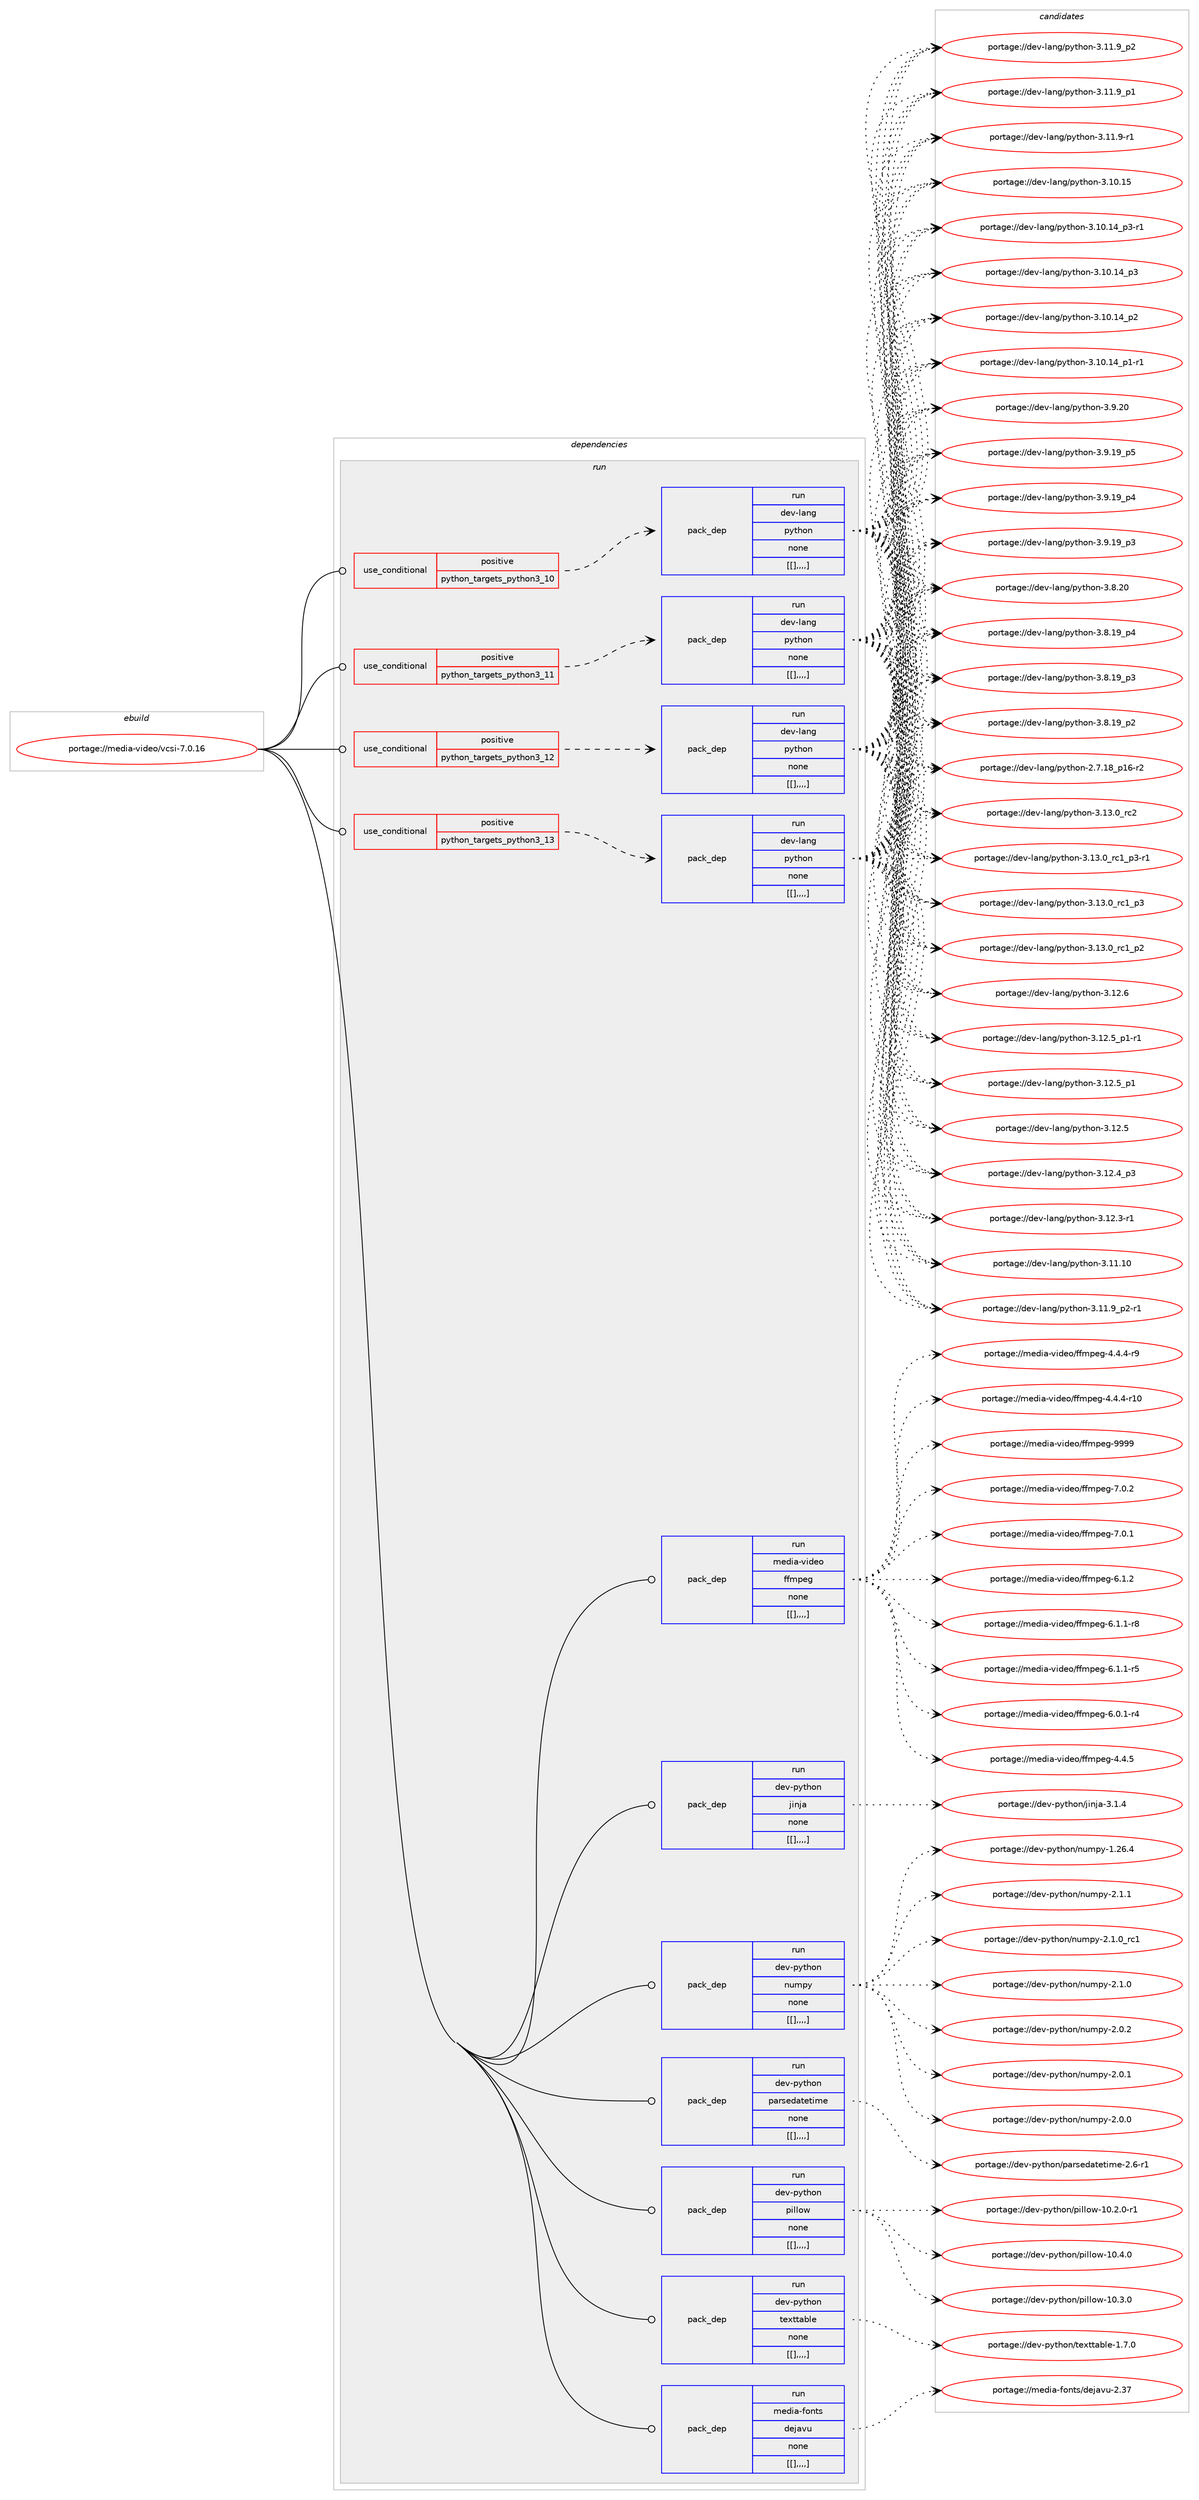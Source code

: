 digraph prolog {

# *************
# Graph options
# *************

newrank=true;
concentrate=true;
compound=true;
graph [rankdir=LR,fontname=Helvetica,fontsize=10,ranksep=1.5];#, ranksep=2.5, nodesep=0.2];
edge  [arrowhead=vee];
node  [fontname=Helvetica,fontsize=10];

# **********
# The ebuild
# **********

subgraph cluster_leftcol {
color=gray;
label=<<i>ebuild</i>>;
id [label="portage://media-video/vcsi-7.0.16", color=red, width=4, href="../media-video/vcsi-7.0.16.svg"];
}

# ****************
# The dependencies
# ****************

subgraph cluster_midcol {
color=gray;
label=<<i>dependencies</i>>;
subgraph cluster_compile {
fillcolor="#eeeeee";
style=filled;
label=<<i>compile</i>>;
}
subgraph cluster_compileandrun {
fillcolor="#eeeeee";
style=filled;
label=<<i>compile and run</i>>;
}
subgraph cluster_run {
fillcolor="#eeeeee";
style=filled;
label=<<i>run</i>>;
subgraph cond90330 {
dependency352501 [label=<<TABLE BORDER="0" CELLBORDER="1" CELLSPACING="0" CELLPADDING="4"><TR><TD ROWSPAN="3" CELLPADDING="10">use_conditional</TD></TR><TR><TD>positive</TD></TR><TR><TD>python_targets_python3_10</TD></TR></TABLE>>, shape=none, color=red];
subgraph pack259471 {
dependency352502 [label=<<TABLE BORDER="0" CELLBORDER="1" CELLSPACING="0" CELLPADDING="4" WIDTH="220"><TR><TD ROWSPAN="6" CELLPADDING="30">pack_dep</TD></TR><TR><TD WIDTH="110">run</TD></TR><TR><TD>dev-lang</TD></TR><TR><TD>python</TD></TR><TR><TD>none</TD></TR><TR><TD>[[],,,,]</TD></TR></TABLE>>, shape=none, color=blue];
}
dependency352501:e -> dependency352502:w [weight=20,style="dashed",arrowhead="vee"];
}
id:e -> dependency352501:w [weight=20,style="solid",arrowhead="odot"];
subgraph cond90331 {
dependency352503 [label=<<TABLE BORDER="0" CELLBORDER="1" CELLSPACING="0" CELLPADDING="4"><TR><TD ROWSPAN="3" CELLPADDING="10">use_conditional</TD></TR><TR><TD>positive</TD></TR><TR><TD>python_targets_python3_11</TD></TR></TABLE>>, shape=none, color=red];
subgraph pack259472 {
dependency352504 [label=<<TABLE BORDER="0" CELLBORDER="1" CELLSPACING="0" CELLPADDING="4" WIDTH="220"><TR><TD ROWSPAN="6" CELLPADDING="30">pack_dep</TD></TR><TR><TD WIDTH="110">run</TD></TR><TR><TD>dev-lang</TD></TR><TR><TD>python</TD></TR><TR><TD>none</TD></TR><TR><TD>[[],,,,]</TD></TR></TABLE>>, shape=none, color=blue];
}
dependency352503:e -> dependency352504:w [weight=20,style="dashed",arrowhead="vee"];
}
id:e -> dependency352503:w [weight=20,style="solid",arrowhead="odot"];
subgraph cond90332 {
dependency352505 [label=<<TABLE BORDER="0" CELLBORDER="1" CELLSPACING="0" CELLPADDING="4"><TR><TD ROWSPAN="3" CELLPADDING="10">use_conditional</TD></TR><TR><TD>positive</TD></TR><TR><TD>python_targets_python3_12</TD></TR></TABLE>>, shape=none, color=red];
subgraph pack259473 {
dependency352506 [label=<<TABLE BORDER="0" CELLBORDER="1" CELLSPACING="0" CELLPADDING="4" WIDTH="220"><TR><TD ROWSPAN="6" CELLPADDING="30">pack_dep</TD></TR><TR><TD WIDTH="110">run</TD></TR><TR><TD>dev-lang</TD></TR><TR><TD>python</TD></TR><TR><TD>none</TD></TR><TR><TD>[[],,,,]</TD></TR></TABLE>>, shape=none, color=blue];
}
dependency352505:e -> dependency352506:w [weight=20,style="dashed",arrowhead="vee"];
}
id:e -> dependency352505:w [weight=20,style="solid",arrowhead="odot"];
subgraph cond90333 {
dependency352507 [label=<<TABLE BORDER="0" CELLBORDER="1" CELLSPACING="0" CELLPADDING="4"><TR><TD ROWSPAN="3" CELLPADDING="10">use_conditional</TD></TR><TR><TD>positive</TD></TR><TR><TD>python_targets_python3_13</TD></TR></TABLE>>, shape=none, color=red];
subgraph pack259474 {
dependency352508 [label=<<TABLE BORDER="0" CELLBORDER="1" CELLSPACING="0" CELLPADDING="4" WIDTH="220"><TR><TD ROWSPAN="6" CELLPADDING="30">pack_dep</TD></TR><TR><TD WIDTH="110">run</TD></TR><TR><TD>dev-lang</TD></TR><TR><TD>python</TD></TR><TR><TD>none</TD></TR><TR><TD>[[],,,,]</TD></TR></TABLE>>, shape=none, color=blue];
}
dependency352507:e -> dependency352508:w [weight=20,style="dashed",arrowhead="vee"];
}
id:e -> dependency352507:w [weight=20,style="solid",arrowhead="odot"];
subgraph pack259475 {
dependency352509 [label=<<TABLE BORDER="0" CELLBORDER="1" CELLSPACING="0" CELLPADDING="4" WIDTH="220"><TR><TD ROWSPAN="6" CELLPADDING="30">pack_dep</TD></TR><TR><TD WIDTH="110">run</TD></TR><TR><TD>dev-python</TD></TR><TR><TD>jinja</TD></TR><TR><TD>none</TD></TR><TR><TD>[[],,,,]</TD></TR></TABLE>>, shape=none, color=blue];
}
id:e -> dependency352509:w [weight=20,style="solid",arrowhead="odot"];
subgraph pack259476 {
dependency352510 [label=<<TABLE BORDER="0" CELLBORDER="1" CELLSPACING="0" CELLPADDING="4" WIDTH="220"><TR><TD ROWSPAN="6" CELLPADDING="30">pack_dep</TD></TR><TR><TD WIDTH="110">run</TD></TR><TR><TD>dev-python</TD></TR><TR><TD>numpy</TD></TR><TR><TD>none</TD></TR><TR><TD>[[],,,,]</TD></TR></TABLE>>, shape=none, color=blue];
}
id:e -> dependency352510:w [weight=20,style="solid",arrowhead="odot"];
subgraph pack259477 {
dependency352511 [label=<<TABLE BORDER="0" CELLBORDER="1" CELLSPACING="0" CELLPADDING="4" WIDTH="220"><TR><TD ROWSPAN="6" CELLPADDING="30">pack_dep</TD></TR><TR><TD WIDTH="110">run</TD></TR><TR><TD>dev-python</TD></TR><TR><TD>parsedatetime</TD></TR><TR><TD>none</TD></TR><TR><TD>[[],,,,]</TD></TR></TABLE>>, shape=none, color=blue];
}
id:e -> dependency352511:w [weight=20,style="solid",arrowhead="odot"];
subgraph pack259478 {
dependency352512 [label=<<TABLE BORDER="0" CELLBORDER="1" CELLSPACING="0" CELLPADDING="4" WIDTH="220"><TR><TD ROWSPAN="6" CELLPADDING="30">pack_dep</TD></TR><TR><TD WIDTH="110">run</TD></TR><TR><TD>dev-python</TD></TR><TR><TD>pillow</TD></TR><TR><TD>none</TD></TR><TR><TD>[[],,,,]</TD></TR></TABLE>>, shape=none, color=blue];
}
id:e -> dependency352512:w [weight=20,style="solid",arrowhead="odot"];
subgraph pack259479 {
dependency352513 [label=<<TABLE BORDER="0" CELLBORDER="1" CELLSPACING="0" CELLPADDING="4" WIDTH="220"><TR><TD ROWSPAN="6" CELLPADDING="30">pack_dep</TD></TR><TR><TD WIDTH="110">run</TD></TR><TR><TD>dev-python</TD></TR><TR><TD>texttable</TD></TR><TR><TD>none</TD></TR><TR><TD>[[],,,,]</TD></TR></TABLE>>, shape=none, color=blue];
}
id:e -> dependency352513:w [weight=20,style="solid",arrowhead="odot"];
subgraph pack259480 {
dependency352514 [label=<<TABLE BORDER="0" CELLBORDER="1" CELLSPACING="0" CELLPADDING="4" WIDTH="220"><TR><TD ROWSPAN="6" CELLPADDING="30">pack_dep</TD></TR><TR><TD WIDTH="110">run</TD></TR><TR><TD>media-fonts</TD></TR><TR><TD>dejavu</TD></TR><TR><TD>none</TD></TR><TR><TD>[[],,,,]</TD></TR></TABLE>>, shape=none, color=blue];
}
id:e -> dependency352514:w [weight=20,style="solid",arrowhead="odot"];
subgraph pack259481 {
dependency352515 [label=<<TABLE BORDER="0" CELLBORDER="1" CELLSPACING="0" CELLPADDING="4" WIDTH="220"><TR><TD ROWSPAN="6" CELLPADDING="30">pack_dep</TD></TR><TR><TD WIDTH="110">run</TD></TR><TR><TD>media-video</TD></TR><TR><TD>ffmpeg</TD></TR><TR><TD>none</TD></TR><TR><TD>[[],,,,]</TD></TR></TABLE>>, shape=none, color=blue];
}
id:e -> dependency352515:w [weight=20,style="solid",arrowhead="odot"];
}
}

# **************
# The candidates
# **************

subgraph cluster_choices {
rank=same;
color=gray;
label=<<i>candidates</i>>;

subgraph choice259471 {
color=black;
nodesep=1;
choice10010111845108971101034711212111610411111045514649514648951149950 [label="portage://dev-lang/python-3.13.0_rc2", color=red, width=4,href="../dev-lang/python-3.13.0_rc2.svg"];
choice1001011184510897110103471121211161041111104551464951464895114994995112514511449 [label="portage://dev-lang/python-3.13.0_rc1_p3-r1", color=red, width=4,href="../dev-lang/python-3.13.0_rc1_p3-r1.svg"];
choice100101118451089711010347112121116104111110455146495146489511499499511251 [label="portage://dev-lang/python-3.13.0_rc1_p3", color=red, width=4,href="../dev-lang/python-3.13.0_rc1_p3.svg"];
choice100101118451089711010347112121116104111110455146495146489511499499511250 [label="portage://dev-lang/python-3.13.0_rc1_p2", color=red, width=4,href="../dev-lang/python-3.13.0_rc1_p2.svg"];
choice10010111845108971101034711212111610411111045514649504654 [label="portage://dev-lang/python-3.12.6", color=red, width=4,href="../dev-lang/python-3.12.6.svg"];
choice1001011184510897110103471121211161041111104551464950465395112494511449 [label="portage://dev-lang/python-3.12.5_p1-r1", color=red, width=4,href="../dev-lang/python-3.12.5_p1-r1.svg"];
choice100101118451089711010347112121116104111110455146495046539511249 [label="portage://dev-lang/python-3.12.5_p1", color=red, width=4,href="../dev-lang/python-3.12.5_p1.svg"];
choice10010111845108971101034711212111610411111045514649504653 [label="portage://dev-lang/python-3.12.5", color=red, width=4,href="../dev-lang/python-3.12.5.svg"];
choice100101118451089711010347112121116104111110455146495046529511251 [label="portage://dev-lang/python-3.12.4_p3", color=red, width=4,href="../dev-lang/python-3.12.4_p3.svg"];
choice100101118451089711010347112121116104111110455146495046514511449 [label="portage://dev-lang/python-3.12.3-r1", color=red, width=4,href="../dev-lang/python-3.12.3-r1.svg"];
choice1001011184510897110103471121211161041111104551464949464948 [label="portage://dev-lang/python-3.11.10", color=red, width=4,href="../dev-lang/python-3.11.10.svg"];
choice1001011184510897110103471121211161041111104551464949465795112504511449 [label="portage://dev-lang/python-3.11.9_p2-r1", color=red, width=4,href="../dev-lang/python-3.11.9_p2-r1.svg"];
choice100101118451089711010347112121116104111110455146494946579511250 [label="portage://dev-lang/python-3.11.9_p2", color=red, width=4,href="../dev-lang/python-3.11.9_p2.svg"];
choice100101118451089711010347112121116104111110455146494946579511249 [label="portage://dev-lang/python-3.11.9_p1", color=red, width=4,href="../dev-lang/python-3.11.9_p1.svg"];
choice100101118451089711010347112121116104111110455146494946574511449 [label="portage://dev-lang/python-3.11.9-r1", color=red, width=4,href="../dev-lang/python-3.11.9-r1.svg"];
choice1001011184510897110103471121211161041111104551464948464953 [label="portage://dev-lang/python-3.10.15", color=red, width=4,href="../dev-lang/python-3.10.15.svg"];
choice100101118451089711010347112121116104111110455146494846495295112514511449 [label="portage://dev-lang/python-3.10.14_p3-r1", color=red, width=4,href="../dev-lang/python-3.10.14_p3-r1.svg"];
choice10010111845108971101034711212111610411111045514649484649529511251 [label="portage://dev-lang/python-3.10.14_p3", color=red, width=4,href="../dev-lang/python-3.10.14_p3.svg"];
choice10010111845108971101034711212111610411111045514649484649529511250 [label="portage://dev-lang/python-3.10.14_p2", color=red, width=4,href="../dev-lang/python-3.10.14_p2.svg"];
choice100101118451089711010347112121116104111110455146494846495295112494511449 [label="portage://dev-lang/python-3.10.14_p1-r1", color=red, width=4,href="../dev-lang/python-3.10.14_p1-r1.svg"];
choice10010111845108971101034711212111610411111045514657465048 [label="portage://dev-lang/python-3.9.20", color=red, width=4,href="../dev-lang/python-3.9.20.svg"];
choice100101118451089711010347112121116104111110455146574649579511253 [label="portage://dev-lang/python-3.9.19_p5", color=red, width=4,href="../dev-lang/python-3.9.19_p5.svg"];
choice100101118451089711010347112121116104111110455146574649579511252 [label="portage://dev-lang/python-3.9.19_p4", color=red, width=4,href="../dev-lang/python-3.9.19_p4.svg"];
choice100101118451089711010347112121116104111110455146574649579511251 [label="portage://dev-lang/python-3.9.19_p3", color=red, width=4,href="../dev-lang/python-3.9.19_p3.svg"];
choice10010111845108971101034711212111610411111045514656465048 [label="portage://dev-lang/python-3.8.20", color=red, width=4,href="../dev-lang/python-3.8.20.svg"];
choice100101118451089711010347112121116104111110455146564649579511252 [label="portage://dev-lang/python-3.8.19_p4", color=red, width=4,href="../dev-lang/python-3.8.19_p4.svg"];
choice100101118451089711010347112121116104111110455146564649579511251 [label="portage://dev-lang/python-3.8.19_p3", color=red, width=4,href="../dev-lang/python-3.8.19_p3.svg"];
choice100101118451089711010347112121116104111110455146564649579511250 [label="portage://dev-lang/python-3.8.19_p2", color=red, width=4,href="../dev-lang/python-3.8.19_p2.svg"];
choice100101118451089711010347112121116104111110455046554649569511249544511450 [label="portage://dev-lang/python-2.7.18_p16-r2", color=red, width=4,href="../dev-lang/python-2.7.18_p16-r2.svg"];
dependency352502:e -> choice10010111845108971101034711212111610411111045514649514648951149950:w [style=dotted,weight="100"];
dependency352502:e -> choice1001011184510897110103471121211161041111104551464951464895114994995112514511449:w [style=dotted,weight="100"];
dependency352502:e -> choice100101118451089711010347112121116104111110455146495146489511499499511251:w [style=dotted,weight="100"];
dependency352502:e -> choice100101118451089711010347112121116104111110455146495146489511499499511250:w [style=dotted,weight="100"];
dependency352502:e -> choice10010111845108971101034711212111610411111045514649504654:w [style=dotted,weight="100"];
dependency352502:e -> choice1001011184510897110103471121211161041111104551464950465395112494511449:w [style=dotted,weight="100"];
dependency352502:e -> choice100101118451089711010347112121116104111110455146495046539511249:w [style=dotted,weight="100"];
dependency352502:e -> choice10010111845108971101034711212111610411111045514649504653:w [style=dotted,weight="100"];
dependency352502:e -> choice100101118451089711010347112121116104111110455146495046529511251:w [style=dotted,weight="100"];
dependency352502:e -> choice100101118451089711010347112121116104111110455146495046514511449:w [style=dotted,weight="100"];
dependency352502:e -> choice1001011184510897110103471121211161041111104551464949464948:w [style=dotted,weight="100"];
dependency352502:e -> choice1001011184510897110103471121211161041111104551464949465795112504511449:w [style=dotted,weight="100"];
dependency352502:e -> choice100101118451089711010347112121116104111110455146494946579511250:w [style=dotted,weight="100"];
dependency352502:e -> choice100101118451089711010347112121116104111110455146494946579511249:w [style=dotted,weight="100"];
dependency352502:e -> choice100101118451089711010347112121116104111110455146494946574511449:w [style=dotted,weight="100"];
dependency352502:e -> choice1001011184510897110103471121211161041111104551464948464953:w [style=dotted,weight="100"];
dependency352502:e -> choice100101118451089711010347112121116104111110455146494846495295112514511449:w [style=dotted,weight="100"];
dependency352502:e -> choice10010111845108971101034711212111610411111045514649484649529511251:w [style=dotted,weight="100"];
dependency352502:e -> choice10010111845108971101034711212111610411111045514649484649529511250:w [style=dotted,weight="100"];
dependency352502:e -> choice100101118451089711010347112121116104111110455146494846495295112494511449:w [style=dotted,weight="100"];
dependency352502:e -> choice10010111845108971101034711212111610411111045514657465048:w [style=dotted,weight="100"];
dependency352502:e -> choice100101118451089711010347112121116104111110455146574649579511253:w [style=dotted,weight="100"];
dependency352502:e -> choice100101118451089711010347112121116104111110455146574649579511252:w [style=dotted,weight="100"];
dependency352502:e -> choice100101118451089711010347112121116104111110455146574649579511251:w [style=dotted,weight="100"];
dependency352502:e -> choice10010111845108971101034711212111610411111045514656465048:w [style=dotted,weight="100"];
dependency352502:e -> choice100101118451089711010347112121116104111110455146564649579511252:w [style=dotted,weight="100"];
dependency352502:e -> choice100101118451089711010347112121116104111110455146564649579511251:w [style=dotted,weight="100"];
dependency352502:e -> choice100101118451089711010347112121116104111110455146564649579511250:w [style=dotted,weight="100"];
dependency352502:e -> choice100101118451089711010347112121116104111110455046554649569511249544511450:w [style=dotted,weight="100"];
}
subgraph choice259472 {
color=black;
nodesep=1;
choice10010111845108971101034711212111610411111045514649514648951149950 [label="portage://dev-lang/python-3.13.0_rc2", color=red, width=4,href="../dev-lang/python-3.13.0_rc2.svg"];
choice1001011184510897110103471121211161041111104551464951464895114994995112514511449 [label="portage://dev-lang/python-3.13.0_rc1_p3-r1", color=red, width=4,href="../dev-lang/python-3.13.0_rc1_p3-r1.svg"];
choice100101118451089711010347112121116104111110455146495146489511499499511251 [label="portage://dev-lang/python-3.13.0_rc1_p3", color=red, width=4,href="../dev-lang/python-3.13.0_rc1_p3.svg"];
choice100101118451089711010347112121116104111110455146495146489511499499511250 [label="portage://dev-lang/python-3.13.0_rc1_p2", color=red, width=4,href="../dev-lang/python-3.13.0_rc1_p2.svg"];
choice10010111845108971101034711212111610411111045514649504654 [label="portage://dev-lang/python-3.12.6", color=red, width=4,href="../dev-lang/python-3.12.6.svg"];
choice1001011184510897110103471121211161041111104551464950465395112494511449 [label="portage://dev-lang/python-3.12.5_p1-r1", color=red, width=4,href="../dev-lang/python-3.12.5_p1-r1.svg"];
choice100101118451089711010347112121116104111110455146495046539511249 [label="portage://dev-lang/python-3.12.5_p1", color=red, width=4,href="../dev-lang/python-3.12.5_p1.svg"];
choice10010111845108971101034711212111610411111045514649504653 [label="portage://dev-lang/python-3.12.5", color=red, width=4,href="../dev-lang/python-3.12.5.svg"];
choice100101118451089711010347112121116104111110455146495046529511251 [label="portage://dev-lang/python-3.12.4_p3", color=red, width=4,href="../dev-lang/python-3.12.4_p3.svg"];
choice100101118451089711010347112121116104111110455146495046514511449 [label="portage://dev-lang/python-3.12.3-r1", color=red, width=4,href="../dev-lang/python-3.12.3-r1.svg"];
choice1001011184510897110103471121211161041111104551464949464948 [label="portage://dev-lang/python-3.11.10", color=red, width=4,href="../dev-lang/python-3.11.10.svg"];
choice1001011184510897110103471121211161041111104551464949465795112504511449 [label="portage://dev-lang/python-3.11.9_p2-r1", color=red, width=4,href="../dev-lang/python-3.11.9_p2-r1.svg"];
choice100101118451089711010347112121116104111110455146494946579511250 [label="portage://dev-lang/python-3.11.9_p2", color=red, width=4,href="../dev-lang/python-3.11.9_p2.svg"];
choice100101118451089711010347112121116104111110455146494946579511249 [label="portage://dev-lang/python-3.11.9_p1", color=red, width=4,href="../dev-lang/python-3.11.9_p1.svg"];
choice100101118451089711010347112121116104111110455146494946574511449 [label="portage://dev-lang/python-3.11.9-r1", color=red, width=4,href="../dev-lang/python-3.11.9-r1.svg"];
choice1001011184510897110103471121211161041111104551464948464953 [label="portage://dev-lang/python-3.10.15", color=red, width=4,href="../dev-lang/python-3.10.15.svg"];
choice100101118451089711010347112121116104111110455146494846495295112514511449 [label="portage://dev-lang/python-3.10.14_p3-r1", color=red, width=4,href="../dev-lang/python-3.10.14_p3-r1.svg"];
choice10010111845108971101034711212111610411111045514649484649529511251 [label="portage://dev-lang/python-3.10.14_p3", color=red, width=4,href="../dev-lang/python-3.10.14_p3.svg"];
choice10010111845108971101034711212111610411111045514649484649529511250 [label="portage://dev-lang/python-3.10.14_p2", color=red, width=4,href="../dev-lang/python-3.10.14_p2.svg"];
choice100101118451089711010347112121116104111110455146494846495295112494511449 [label="portage://dev-lang/python-3.10.14_p1-r1", color=red, width=4,href="../dev-lang/python-3.10.14_p1-r1.svg"];
choice10010111845108971101034711212111610411111045514657465048 [label="portage://dev-lang/python-3.9.20", color=red, width=4,href="../dev-lang/python-3.9.20.svg"];
choice100101118451089711010347112121116104111110455146574649579511253 [label="portage://dev-lang/python-3.9.19_p5", color=red, width=4,href="../dev-lang/python-3.9.19_p5.svg"];
choice100101118451089711010347112121116104111110455146574649579511252 [label="portage://dev-lang/python-3.9.19_p4", color=red, width=4,href="../dev-lang/python-3.9.19_p4.svg"];
choice100101118451089711010347112121116104111110455146574649579511251 [label="portage://dev-lang/python-3.9.19_p3", color=red, width=4,href="../dev-lang/python-3.9.19_p3.svg"];
choice10010111845108971101034711212111610411111045514656465048 [label="portage://dev-lang/python-3.8.20", color=red, width=4,href="../dev-lang/python-3.8.20.svg"];
choice100101118451089711010347112121116104111110455146564649579511252 [label="portage://dev-lang/python-3.8.19_p4", color=red, width=4,href="../dev-lang/python-3.8.19_p4.svg"];
choice100101118451089711010347112121116104111110455146564649579511251 [label="portage://dev-lang/python-3.8.19_p3", color=red, width=4,href="../dev-lang/python-3.8.19_p3.svg"];
choice100101118451089711010347112121116104111110455146564649579511250 [label="portage://dev-lang/python-3.8.19_p2", color=red, width=4,href="../dev-lang/python-3.8.19_p2.svg"];
choice100101118451089711010347112121116104111110455046554649569511249544511450 [label="portage://dev-lang/python-2.7.18_p16-r2", color=red, width=4,href="../dev-lang/python-2.7.18_p16-r2.svg"];
dependency352504:e -> choice10010111845108971101034711212111610411111045514649514648951149950:w [style=dotted,weight="100"];
dependency352504:e -> choice1001011184510897110103471121211161041111104551464951464895114994995112514511449:w [style=dotted,weight="100"];
dependency352504:e -> choice100101118451089711010347112121116104111110455146495146489511499499511251:w [style=dotted,weight="100"];
dependency352504:e -> choice100101118451089711010347112121116104111110455146495146489511499499511250:w [style=dotted,weight="100"];
dependency352504:e -> choice10010111845108971101034711212111610411111045514649504654:w [style=dotted,weight="100"];
dependency352504:e -> choice1001011184510897110103471121211161041111104551464950465395112494511449:w [style=dotted,weight="100"];
dependency352504:e -> choice100101118451089711010347112121116104111110455146495046539511249:w [style=dotted,weight="100"];
dependency352504:e -> choice10010111845108971101034711212111610411111045514649504653:w [style=dotted,weight="100"];
dependency352504:e -> choice100101118451089711010347112121116104111110455146495046529511251:w [style=dotted,weight="100"];
dependency352504:e -> choice100101118451089711010347112121116104111110455146495046514511449:w [style=dotted,weight="100"];
dependency352504:e -> choice1001011184510897110103471121211161041111104551464949464948:w [style=dotted,weight="100"];
dependency352504:e -> choice1001011184510897110103471121211161041111104551464949465795112504511449:w [style=dotted,weight="100"];
dependency352504:e -> choice100101118451089711010347112121116104111110455146494946579511250:w [style=dotted,weight="100"];
dependency352504:e -> choice100101118451089711010347112121116104111110455146494946579511249:w [style=dotted,weight="100"];
dependency352504:e -> choice100101118451089711010347112121116104111110455146494946574511449:w [style=dotted,weight="100"];
dependency352504:e -> choice1001011184510897110103471121211161041111104551464948464953:w [style=dotted,weight="100"];
dependency352504:e -> choice100101118451089711010347112121116104111110455146494846495295112514511449:w [style=dotted,weight="100"];
dependency352504:e -> choice10010111845108971101034711212111610411111045514649484649529511251:w [style=dotted,weight="100"];
dependency352504:e -> choice10010111845108971101034711212111610411111045514649484649529511250:w [style=dotted,weight="100"];
dependency352504:e -> choice100101118451089711010347112121116104111110455146494846495295112494511449:w [style=dotted,weight="100"];
dependency352504:e -> choice10010111845108971101034711212111610411111045514657465048:w [style=dotted,weight="100"];
dependency352504:e -> choice100101118451089711010347112121116104111110455146574649579511253:w [style=dotted,weight="100"];
dependency352504:e -> choice100101118451089711010347112121116104111110455146574649579511252:w [style=dotted,weight="100"];
dependency352504:e -> choice100101118451089711010347112121116104111110455146574649579511251:w [style=dotted,weight="100"];
dependency352504:e -> choice10010111845108971101034711212111610411111045514656465048:w [style=dotted,weight="100"];
dependency352504:e -> choice100101118451089711010347112121116104111110455146564649579511252:w [style=dotted,weight="100"];
dependency352504:e -> choice100101118451089711010347112121116104111110455146564649579511251:w [style=dotted,weight="100"];
dependency352504:e -> choice100101118451089711010347112121116104111110455146564649579511250:w [style=dotted,weight="100"];
dependency352504:e -> choice100101118451089711010347112121116104111110455046554649569511249544511450:w [style=dotted,weight="100"];
}
subgraph choice259473 {
color=black;
nodesep=1;
choice10010111845108971101034711212111610411111045514649514648951149950 [label="portage://dev-lang/python-3.13.0_rc2", color=red, width=4,href="../dev-lang/python-3.13.0_rc2.svg"];
choice1001011184510897110103471121211161041111104551464951464895114994995112514511449 [label="portage://dev-lang/python-3.13.0_rc1_p3-r1", color=red, width=4,href="../dev-lang/python-3.13.0_rc1_p3-r1.svg"];
choice100101118451089711010347112121116104111110455146495146489511499499511251 [label="portage://dev-lang/python-3.13.0_rc1_p3", color=red, width=4,href="../dev-lang/python-3.13.0_rc1_p3.svg"];
choice100101118451089711010347112121116104111110455146495146489511499499511250 [label="portage://dev-lang/python-3.13.0_rc1_p2", color=red, width=4,href="../dev-lang/python-3.13.0_rc1_p2.svg"];
choice10010111845108971101034711212111610411111045514649504654 [label="portage://dev-lang/python-3.12.6", color=red, width=4,href="../dev-lang/python-3.12.6.svg"];
choice1001011184510897110103471121211161041111104551464950465395112494511449 [label="portage://dev-lang/python-3.12.5_p1-r1", color=red, width=4,href="../dev-lang/python-3.12.5_p1-r1.svg"];
choice100101118451089711010347112121116104111110455146495046539511249 [label="portage://dev-lang/python-3.12.5_p1", color=red, width=4,href="../dev-lang/python-3.12.5_p1.svg"];
choice10010111845108971101034711212111610411111045514649504653 [label="portage://dev-lang/python-3.12.5", color=red, width=4,href="../dev-lang/python-3.12.5.svg"];
choice100101118451089711010347112121116104111110455146495046529511251 [label="portage://dev-lang/python-3.12.4_p3", color=red, width=4,href="../dev-lang/python-3.12.4_p3.svg"];
choice100101118451089711010347112121116104111110455146495046514511449 [label="portage://dev-lang/python-3.12.3-r1", color=red, width=4,href="../dev-lang/python-3.12.3-r1.svg"];
choice1001011184510897110103471121211161041111104551464949464948 [label="portage://dev-lang/python-3.11.10", color=red, width=4,href="../dev-lang/python-3.11.10.svg"];
choice1001011184510897110103471121211161041111104551464949465795112504511449 [label="portage://dev-lang/python-3.11.9_p2-r1", color=red, width=4,href="../dev-lang/python-3.11.9_p2-r1.svg"];
choice100101118451089711010347112121116104111110455146494946579511250 [label="portage://dev-lang/python-3.11.9_p2", color=red, width=4,href="../dev-lang/python-3.11.9_p2.svg"];
choice100101118451089711010347112121116104111110455146494946579511249 [label="portage://dev-lang/python-3.11.9_p1", color=red, width=4,href="../dev-lang/python-3.11.9_p1.svg"];
choice100101118451089711010347112121116104111110455146494946574511449 [label="portage://dev-lang/python-3.11.9-r1", color=red, width=4,href="../dev-lang/python-3.11.9-r1.svg"];
choice1001011184510897110103471121211161041111104551464948464953 [label="portage://dev-lang/python-3.10.15", color=red, width=4,href="../dev-lang/python-3.10.15.svg"];
choice100101118451089711010347112121116104111110455146494846495295112514511449 [label="portage://dev-lang/python-3.10.14_p3-r1", color=red, width=4,href="../dev-lang/python-3.10.14_p3-r1.svg"];
choice10010111845108971101034711212111610411111045514649484649529511251 [label="portage://dev-lang/python-3.10.14_p3", color=red, width=4,href="../dev-lang/python-3.10.14_p3.svg"];
choice10010111845108971101034711212111610411111045514649484649529511250 [label="portage://dev-lang/python-3.10.14_p2", color=red, width=4,href="../dev-lang/python-3.10.14_p2.svg"];
choice100101118451089711010347112121116104111110455146494846495295112494511449 [label="portage://dev-lang/python-3.10.14_p1-r1", color=red, width=4,href="../dev-lang/python-3.10.14_p1-r1.svg"];
choice10010111845108971101034711212111610411111045514657465048 [label="portage://dev-lang/python-3.9.20", color=red, width=4,href="../dev-lang/python-3.9.20.svg"];
choice100101118451089711010347112121116104111110455146574649579511253 [label="portage://dev-lang/python-3.9.19_p5", color=red, width=4,href="../dev-lang/python-3.9.19_p5.svg"];
choice100101118451089711010347112121116104111110455146574649579511252 [label="portage://dev-lang/python-3.9.19_p4", color=red, width=4,href="../dev-lang/python-3.9.19_p4.svg"];
choice100101118451089711010347112121116104111110455146574649579511251 [label="portage://dev-lang/python-3.9.19_p3", color=red, width=4,href="../dev-lang/python-3.9.19_p3.svg"];
choice10010111845108971101034711212111610411111045514656465048 [label="portage://dev-lang/python-3.8.20", color=red, width=4,href="../dev-lang/python-3.8.20.svg"];
choice100101118451089711010347112121116104111110455146564649579511252 [label="portage://dev-lang/python-3.8.19_p4", color=red, width=4,href="../dev-lang/python-3.8.19_p4.svg"];
choice100101118451089711010347112121116104111110455146564649579511251 [label="portage://dev-lang/python-3.8.19_p3", color=red, width=4,href="../dev-lang/python-3.8.19_p3.svg"];
choice100101118451089711010347112121116104111110455146564649579511250 [label="portage://dev-lang/python-3.8.19_p2", color=red, width=4,href="../dev-lang/python-3.8.19_p2.svg"];
choice100101118451089711010347112121116104111110455046554649569511249544511450 [label="portage://dev-lang/python-2.7.18_p16-r2", color=red, width=4,href="../dev-lang/python-2.7.18_p16-r2.svg"];
dependency352506:e -> choice10010111845108971101034711212111610411111045514649514648951149950:w [style=dotted,weight="100"];
dependency352506:e -> choice1001011184510897110103471121211161041111104551464951464895114994995112514511449:w [style=dotted,weight="100"];
dependency352506:e -> choice100101118451089711010347112121116104111110455146495146489511499499511251:w [style=dotted,weight="100"];
dependency352506:e -> choice100101118451089711010347112121116104111110455146495146489511499499511250:w [style=dotted,weight="100"];
dependency352506:e -> choice10010111845108971101034711212111610411111045514649504654:w [style=dotted,weight="100"];
dependency352506:e -> choice1001011184510897110103471121211161041111104551464950465395112494511449:w [style=dotted,weight="100"];
dependency352506:e -> choice100101118451089711010347112121116104111110455146495046539511249:w [style=dotted,weight="100"];
dependency352506:e -> choice10010111845108971101034711212111610411111045514649504653:w [style=dotted,weight="100"];
dependency352506:e -> choice100101118451089711010347112121116104111110455146495046529511251:w [style=dotted,weight="100"];
dependency352506:e -> choice100101118451089711010347112121116104111110455146495046514511449:w [style=dotted,weight="100"];
dependency352506:e -> choice1001011184510897110103471121211161041111104551464949464948:w [style=dotted,weight="100"];
dependency352506:e -> choice1001011184510897110103471121211161041111104551464949465795112504511449:w [style=dotted,weight="100"];
dependency352506:e -> choice100101118451089711010347112121116104111110455146494946579511250:w [style=dotted,weight="100"];
dependency352506:e -> choice100101118451089711010347112121116104111110455146494946579511249:w [style=dotted,weight="100"];
dependency352506:e -> choice100101118451089711010347112121116104111110455146494946574511449:w [style=dotted,weight="100"];
dependency352506:e -> choice1001011184510897110103471121211161041111104551464948464953:w [style=dotted,weight="100"];
dependency352506:e -> choice100101118451089711010347112121116104111110455146494846495295112514511449:w [style=dotted,weight="100"];
dependency352506:e -> choice10010111845108971101034711212111610411111045514649484649529511251:w [style=dotted,weight="100"];
dependency352506:e -> choice10010111845108971101034711212111610411111045514649484649529511250:w [style=dotted,weight="100"];
dependency352506:e -> choice100101118451089711010347112121116104111110455146494846495295112494511449:w [style=dotted,weight="100"];
dependency352506:e -> choice10010111845108971101034711212111610411111045514657465048:w [style=dotted,weight="100"];
dependency352506:e -> choice100101118451089711010347112121116104111110455146574649579511253:w [style=dotted,weight="100"];
dependency352506:e -> choice100101118451089711010347112121116104111110455146574649579511252:w [style=dotted,weight="100"];
dependency352506:e -> choice100101118451089711010347112121116104111110455146574649579511251:w [style=dotted,weight="100"];
dependency352506:e -> choice10010111845108971101034711212111610411111045514656465048:w [style=dotted,weight="100"];
dependency352506:e -> choice100101118451089711010347112121116104111110455146564649579511252:w [style=dotted,weight="100"];
dependency352506:e -> choice100101118451089711010347112121116104111110455146564649579511251:w [style=dotted,weight="100"];
dependency352506:e -> choice100101118451089711010347112121116104111110455146564649579511250:w [style=dotted,weight="100"];
dependency352506:e -> choice100101118451089711010347112121116104111110455046554649569511249544511450:w [style=dotted,weight="100"];
}
subgraph choice259474 {
color=black;
nodesep=1;
choice10010111845108971101034711212111610411111045514649514648951149950 [label="portage://dev-lang/python-3.13.0_rc2", color=red, width=4,href="../dev-lang/python-3.13.0_rc2.svg"];
choice1001011184510897110103471121211161041111104551464951464895114994995112514511449 [label="portage://dev-lang/python-3.13.0_rc1_p3-r1", color=red, width=4,href="../dev-lang/python-3.13.0_rc1_p3-r1.svg"];
choice100101118451089711010347112121116104111110455146495146489511499499511251 [label="portage://dev-lang/python-3.13.0_rc1_p3", color=red, width=4,href="../dev-lang/python-3.13.0_rc1_p3.svg"];
choice100101118451089711010347112121116104111110455146495146489511499499511250 [label="portage://dev-lang/python-3.13.0_rc1_p2", color=red, width=4,href="../dev-lang/python-3.13.0_rc1_p2.svg"];
choice10010111845108971101034711212111610411111045514649504654 [label="portage://dev-lang/python-3.12.6", color=red, width=4,href="../dev-lang/python-3.12.6.svg"];
choice1001011184510897110103471121211161041111104551464950465395112494511449 [label="portage://dev-lang/python-3.12.5_p1-r1", color=red, width=4,href="../dev-lang/python-3.12.5_p1-r1.svg"];
choice100101118451089711010347112121116104111110455146495046539511249 [label="portage://dev-lang/python-3.12.5_p1", color=red, width=4,href="../dev-lang/python-3.12.5_p1.svg"];
choice10010111845108971101034711212111610411111045514649504653 [label="portage://dev-lang/python-3.12.5", color=red, width=4,href="../dev-lang/python-3.12.5.svg"];
choice100101118451089711010347112121116104111110455146495046529511251 [label="portage://dev-lang/python-3.12.4_p3", color=red, width=4,href="../dev-lang/python-3.12.4_p3.svg"];
choice100101118451089711010347112121116104111110455146495046514511449 [label="portage://dev-lang/python-3.12.3-r1", color=red, width=4,href="../dev-lang/python-3.12.3-r1.svg"];
choice1001011184510897110103471121211161041111104551464949464948 [label="portage://dev-lang/python-3.11.10", color=red, width=4,href="../dev-lang/python-3.11.10.svg"];
choice1001011184510897110103471121211161041111104551464949465795112504511449 [label="portage://dev-lang/python-3.11.9_p2-r1", color=red, width=4,href="../dev-lang/python-3.11.9_p2-r1.svg"];
choice100101118451089711010347112121116104111110455146494946579511250 [label="portage://dev-lang/python-3.11.9_p2", color=red, width=4,href="../dev-lang/python-3.11.9_p2.svg"];
choice100101118451089711010347112121116104111110455146494946579511249 [label="portage://dev-lang/python-3.11.9_p1", color=red, width=4,href="../dev-lang/python-3.11.9_p1.svg"];
choice100101118451089711010347112121116104111110455146494946574511449 [label="portage://dev-lang/python-3.11.9-r1", color=red, width=4,href="../dev-lang/python-3.11.9-r1.svg"];
choice1001011184510897110103471121211161041111104551464948464953 [label="portage://dev-lang/python-3.10.15", color=red, width=4,href="../dev-lang/python-3.10.15.svg"];
choice100101118451089711010347112121116104111110455146494846495295112514511449 [label="portage://dev-lang/python-3.10.14_p3-r1", color=red, width=4,href="../dev-lang/python-3.10.14_p3-r1.svg"];
choice10010111845108971101034711212111610411111045514649484649529511251 [label="portage://dev-lang/python-3.10.14_p3", color=red, width=4,href="../dev-lang/python-3.10.14_p3.svg"];
choice10010111845108971101034711212111610411111045514649484649529511250 [label="portage://dev-lang/python-3.10.14_p2", color=red, width=4,href="../dev-lang/python-3.10.14_p2.svg"];
choice100101118451089711010347112121116104111110455146494846495295112494511449 [label="portage://dev-lang/python-3.10.14_p1-r1", color=red, width=4,href="../dev-lang/python-3.10.14_p1-r1.svg"];
choice10010111845108971101034711212111610411111045514657465048 [label="portage://dev-lang/python-3.9.20", color=red, width=4,href="../dev-lang/python-3.9.20.svg"];
choice100101118451089711010347112121116104111110455146574649579511253 [label="portage://dev-lang/python-3.9.19_p5", color=red, width=4,href="../dev-lang/python-3.9.19_p5.svg"];
choice100101118451089711010347112121116104111110455146574649579511252 [label="portage://dev-lang/python-3.9.19_p4", color=red, width=4,href="../dev-lang/python-3.9.19_p4.svg"];
choice100101118451089711010347112121116104111110455146574649579511251 [label="portage://dev-lang/python-3.9.19_p3", color=red, width=4,href="../dev-lang/python-3.9.19_p3.svg"];
choice10010111845108971101034711212111610411111045514656465048 [label="portage://dev-lang/python-3.8.20", color=red, width=4,href="../dev-lang/python-3.8.20.svg"];
choice100101118451089711010347112121116104111110455146564649579511252 [label="portage://dev-lang/python-3.8.19_p4", color=red, width=4,href="../dev-lang/python-3.8.19_p4.svg"];
choice100101118451089711010347112121116104111110455146564649579511251 [label="portage://dev-lang/python-3.8.19_p3", color=red, width=4,href="../dev-lang/python-3.8.19_p3.svg"];
choice100101118451089711010347112121116104111110455146564649579511250 [label="portage://dev-lang/python-3.8.19_p2", color=red, width=4,href="../dev-lang/python-3.8.19_p2.svg"];
choice100101118451089711010347112121116104111110455046554649569511249544511450 [label="portage://dev-lang/python-2.7.18_p16-r2", color=red, width=4,href="../dev-lang/python-2.7.18_p16-r2.svg"];
dependency352508:e -> choice10010111845108971101034711212111610411111045514649514648951149950:w [style=dotted,weight="100"];
dependency352508:e -> choice1001011184510897110103471121211161041111104551464951464895114994995112514511449:w [style=dotted,weight="100"];
dependency352508:e -> choice100101118451089711010347112121116104111110455146495146489511499499511251:w [style=dotted,weight="100"];
dependency352508:e -> choice100101118451089711010347112121116104111110455146495146489511499499511250:w [style=dotted,weight="100"];
dependency352508:e -> choice10010111845108971101034711212111610411111045514649504654:w [style=dotted,weight="100"];
dependency352508:e -> choice1001011184510897110103471121211161041111104551464950465395112494511449:w [style=dotted,weight="100"];
dependency352508:e -> choice100101118451089711010347112121116104111110455146495046539511249:w [style=dotted,weight="100"];
dependency352508:e -> choice10010111845108971101034711212111610411111045514649504653:w [style=dotted,weight="100"];
dependency352508:e -> choice100101118451089711010347112121116104111110455146495046529511251:w [style=dotted,weight="100"];
dependency352508:e -> choice100101118451089711010347112121116104111110455146495046514511449:w [style=dotted,weight="100"];
dependency352508:e -> choice1001011184510897110103471121211161041111104551464949464948:w [style=dotted,weight="100"];
dependency352508:e -> choice1001011184510897110103471121211161041111104551464949465795112504511449:w [style=dotted,weight="100"];
dependency352508:e -> choice100101118451089711010347112121116104111110455146494946579511250:w [style=dotted,weight="100"];
dependency352508:e -> choice100101118451089711010347112121116104111110455146494946579511249:w [style=dotted,weight="100"];
dependency352508:e -> choice100101118451089711010347112121116104111110455146494946574511449:w [style=dotted,weight="100"];
dependency352508:e -> choice1001011184510897110103471121211161041111104551464948464953:w [style=dotted,weight="100"];
dependency352508:e -> choice100101118451089711010347112121116104111110455146494846495295112514511449:w [style=dotted,weight="100"];
dependency352508:e -> choice10010111845108971101034711212111610411111045514649484649529511251:w [style=dotted,weight="100"];
dependency352508:e -> choice10010111845108971101034711212111610411111045514649484649529511250:w [style=dotted,weight="100"];
dependency352508:e -> choice100101118451089711010347112121116104111110455146494846495295112494511449:w [style=dotted,weight="100"];
dependency352508:e -> choice10010111845108971101034711212111610411111045514657465048:w [style=dotted,weight="100"];
dependency352508:e -> choice100101118451089711010347112121116104111110455146574649579511253:w [style=dotted,weight="100"];
dependency352508:e -> choice100101118451089711010347112121116104111110455146574649579511252:w [style=dotted,weight="100"];
dependency352508:e -> choice100101118451089711010347112121116104111110455146574649579511251:w [style=dotted,weight="100"];
dependency352508:e -> choice10010111845108971101034711212111610411111045514656465048:w [style=dotted,weight="100"];
dependency352508:e -> choice100101118451089711010347112121116104111110455146564649579511252:w [style=dotted,weight="100"];
dependency352508:e -> choice100101118451089711010347112121116104111110455146564649579511251:w [style=dotted,weight="100"];
dependency352508:e -> choice100101118451089711010347112121116104111110455146564649579511250:w [style=dotted,weight="100"];
dependency352508:e -> choice100101118451089711010347112121116104111110455046554649569511249544511450:w [style=dotted,weight="100"];
}
subgraph choice259475 {
color=black;
nodesep=1;
choice100101118451121211161041111104710610511010697455146494652 [label="portage://dev-python/jinja-3.1.4", color=red, width=4,href="../dev-python/jinja-3.1.4.svg"];
dependency352509:e -> choice100101118451121211161041111104710610511010697455146494652:w [style=dotted,weight="100"];
}
subgraph choice259476 {
color=black;
nodesep=1;
choice1001011184511212111610411111047110117109112121455046494649 [label="portage://dev-python/numpy-2.1.1", color=red, width=4,href="../dev-python/numpy-2.1.1.svg"];
choice1001011184511212111610411111047110117109112121455046494648951149949 [label="portage://dev-python/numpy-2.1.0_rc1", color=red, width=4,href="../dev-python/numpy-2.1.0_rc1.svg"];
choice1001011184511212111610411111047110117109112121455046494648 [label="portage://dev-python/numpy-2.1.0", color=red, width=4,href="../dev-python/numpy-2.1.0.svg"];
choice1001011184511212111610411111047110117109112121455046484650 [label="portage://dev-python/numpy-2.0.2", color=red, width=4,href="../dev-python/numpy-2.0.2.svg"];
choice1001011184511212111610411111047110117109112121455046484649 [label="portage://dev-python/numpy-2.0.1", color=red, width=4,href="../dev-python/numpy-2.0.1.svg"];
choice1001011184511212111610411111047110117109112121455046484648 [label="portage://dev-python/numpy-2.0.0", color=red, width=4,href="../dev-python/numpy-2.0.0.svg"];
choice100101118451121211161041111104711011710911212145494650544652 [label="portage://dev-python/numpy-1.26.4", color=red, width=4,href="../dev-python/numpy-1.26.4.svg"];
dependency352510:e -> choice1001011184511212111610411111047110117109112121455046494649:w [style=dotted,weight="100"];
dependency352510:e -> choice1001011184511212111610411111047110117109112121455046494648951149949:w [style=dotted,weight="100"];
dependency352510:e -> choice1001011184511212111610411111047110117109112121455046494648:w [style=dotted,weight="100"];
dependency352510:e -> choice1001011184511212111610411111047110117109112121455046484650:w [style=dotted,weight="100"];
dependency352510:e -> choice1001011184511212111610411111047110117109112121455046484649:w [style=dotted,weight="100"];
dependency352510:e -> choice1001011184511212111610411111047110117109112121455046484648:w [style=dotted,weight="100"];
dependency352510:e -> choice100101118451121211161041111104711011710911212145494650544652:w [style=dotted,weight="100"];
}
subgraph choice259477 {
color=black;
nodesep=1;
choice10010111845112121116104111110471129711411510110097116101116105109101455046544511449 [label="portage://dev-python/parsedatetime-2.6-r1", color=red, width=4,href="../dev-python/parsedatetime-2.6-r1.svg"];
dependency352511:e -> choice10010111845112121116104111110471129711411510110097116101116105109101455046544511449:w [style=dotted,weight="100"];
}
subgraph choice259478 {
color=black;
nodesep=1;
choice100101118451121211161041111104711210510810811111945494846524648 [label="portage://dev-python/pillow-10.4.0", color=red, width=4,href="../dev-python/pillow-10.4.0.svg"];
choice100101118451121211161041111104711210510810811111945494846514648 [label="portage://dev-python/pillow-10.3.0", color=red, width=4,href="../dev-python/pillow-10.3.0.svg"];
choice1001011184511212111610411111047112105108108111119454948465046484511449 [label="portage://dev-python/pillow-10.2.0-r1", color=red, width=4,href="../dev-python/pillow-10.2.0-r1.svg"];
dependency352512:e -> choice100101118451121211161041111104711210510810811111945494846524648:w [style=dotted,weight="100"];
dependency352512:e -> choice100101118451121211161041111104711210510810811111945494846514648:w [style=dotted,weight="100"];
dependency352512:e -> choice1001011184511212111610411111047112105108108111119454948465046484511449:w [style=dotted,weight="100"];
}
subgraph choice259479 {
color=black;
nodesep=1;
choice10010111845112121116104111110471161011201161169798108101454946554648 [label="portage://dev-python/texttable-1.7.0", color=red, width=4,href="../dev-python/texttable-1.7.0.svg"];
dependency352513:e -> choice10010111845112121116104111110471161011201161169798108101454946554648:w [style=dotted,weight="100"];
}
subgraph choice259480 {
color=black;
nodesep=1;
choice109101100105974510211111011611547100101106971181174550465155 [label="portage://media-fonts/dejavu-2.37", color=red, width=4,href="../media-fonts/dejavu-2.37.svg"];
dependency352514:e -> choice109101100105974510211111011611547100101106971181174550465155:w [style=dotted,weight="100"];
}
subgraph choice259481 {
color=black;
nodesep=1;
choice1091011001059745118105100101111471021021091121011034557575757 [label="portage://media-video/ffmpeg-9999", color=red, width=4,href="../media-video/ffmpeg-9999.svg"];
choice109101100105974511810510010111147102102109112101103455546484650 [label="portage://media-video/ffmpeg-7.0.2", color=red, width=4,href="../media-video/ffmpeg-7.0.2.svg"];
choice109101100105974511810510010111147102102109112101103455546484649 [label="portage://media-video/ffmpeg-7.0.1", color=red, width=4,href="../media-video/ffmpeg-7.0.1.svg"];
choice109101100105974511810510010111147102102109112101103455446494650 [label="portage://media-video/ffmpeg-6.1.2", color=red, width=4,href="../media-video/ffmpeg-6.1.2.svg"];
choice1091011001059745118105100101111471021021091121011034554464946494511456 [label="portage://media-video/ffmpeg-6.1.1-r8", color=red, width=4,href="../media-video/ffmpeg-6.1.1-r8.svg"];
choice1091011001059745118105100101111471021021091121011034554464946494511453 [label="portage://media-video/ffmpeg-6.1.1-r5", color=red, width=4,href="../media-video/ffmpeg-6.1.1-r5.svg"];
choice1091011001059745118105100101111471021021091121011034554464846494511452 [label="portage://media-video/ffmpeg-6.0.1-r4", color=red, width=4,href="../media-video/ffmpeg-6.0.1-r4.svg"];
choice109101100105974511810510010111147102102109112101103455246524653 [label="portage://media-video/ffmpeg-4.4.5", color=red, width=4,href="../media-video/ffmpeg-4.4.5.svg"];
choice1091011001059745118105100101111471021021091121011034552465246524511457 [label="portage://media-video/ffmpeg-4.4.4-r9", color=red, width=4,href="../media-video/ffmpeg-4.4.4-r9.svg"];
choice109101100105974511810510010111147102102109112101103455246524652451144948 [label="portage://media-video/ffmpeg-4.4.4-r10", color=red, width=4,href="../media-video/ffmpeg-4.4.4-r10.svg"];
dependency352515:e -> choice1091011001059745118105100101111471021021091121011034557575757:w [style=dotted,weight="100"];
dependency352515:e -> choice109101100105974511810510010111147102102109112101103455546484650:w [style=dotted,weight="100"];
dependency352515:e -> choice109101100105974511810510010111147102102109112101103455546484649:w [style=dotted,weight="100"];
dependency352515:e -> choice109101100105974511810510010111147102102109112101103455446494650:w [style=dotted,weight="100"];
dependency352515:e -> choice1091011001059745118105100101111471021021091121011034554464946494511456:w [style=dotted,weight="100"];
dependency352515:e -> choice1091011001059745118105100101111471021021091121011034554464946494511453:w [style=dotted,weight="100"];
dependency352515:e -> choice1091011001059745118105100101111471021021091121011034554464846494511452:w [style=dotted,weight="100"];
dependency352515:e -> choice109101100105974511810510010111147102102109112101103455246524653:w [style=dotted,weight="100"];
dependency352515:e -> choice1091011001059745118105100101111471021021091121011034552465246524511457:w [style=dotted,weight="100"];
dependency352515:e -> choice109101100105974511810510010111147102102109112101103455246524652451144948:w [style=dotted,weight="100"];
}
}

}
